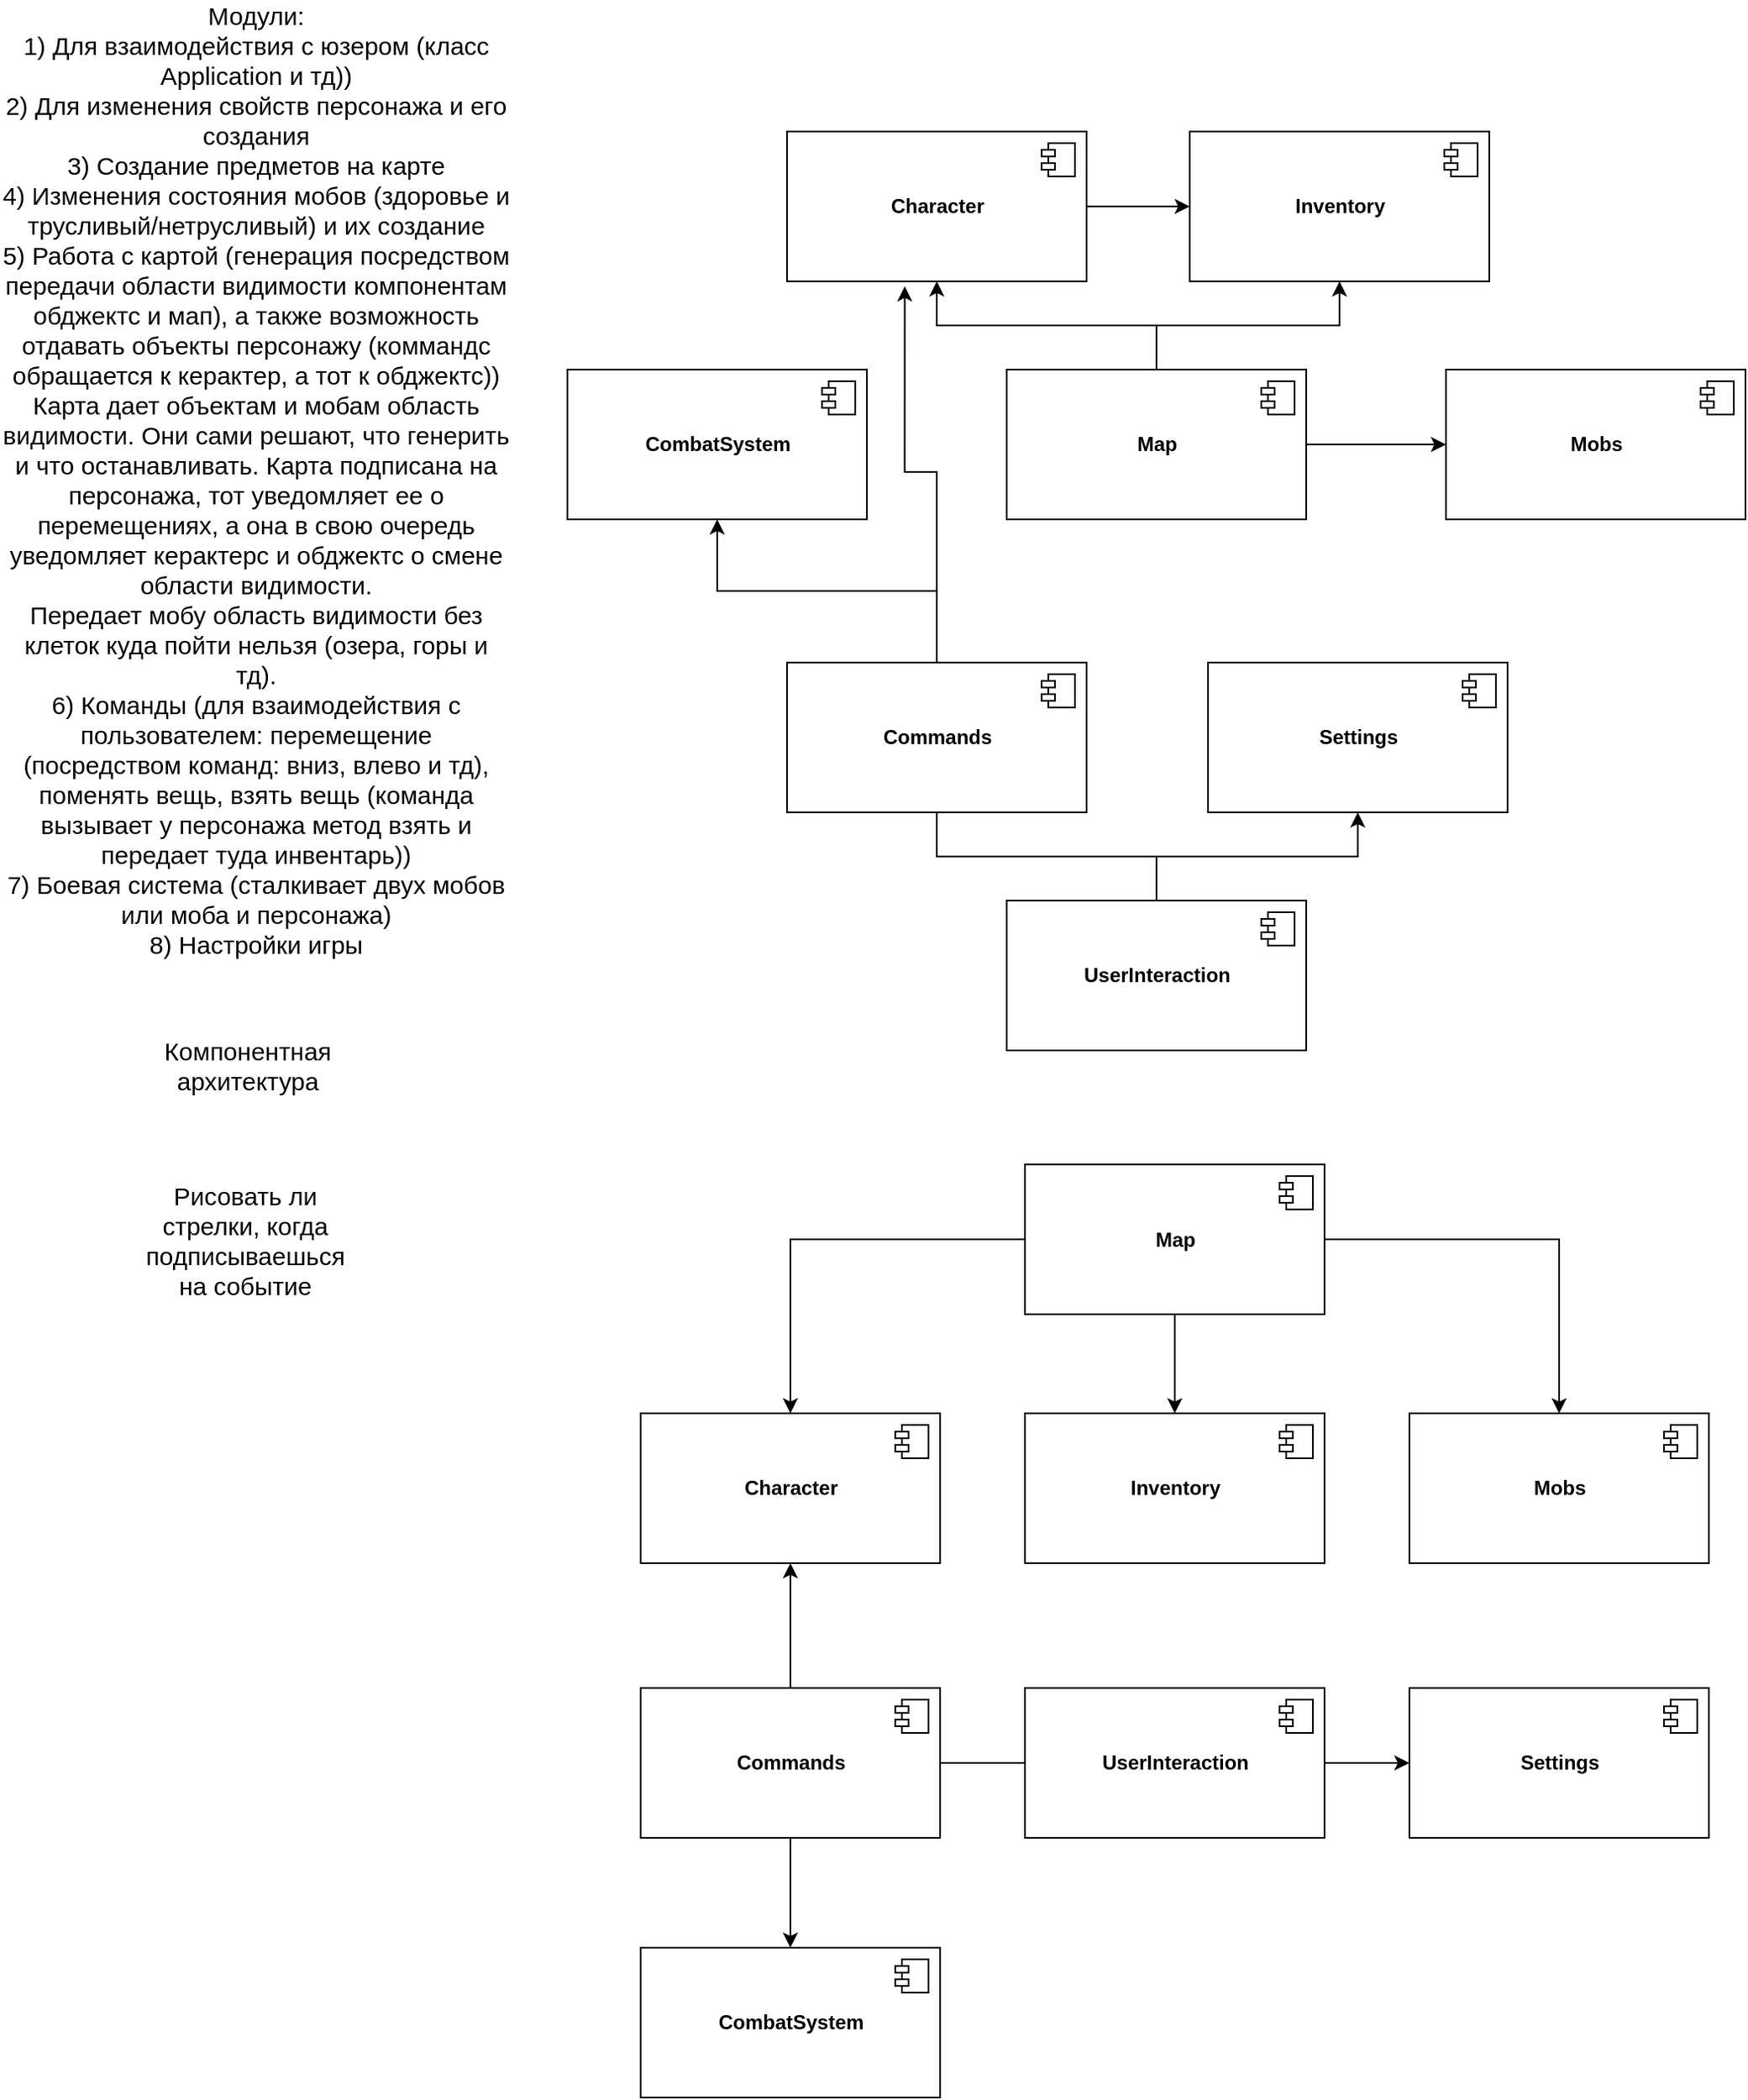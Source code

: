<mxfile version="15.9.4" type="device" pages="7"><diagram id="aKtgqpX0ND-_axSTpHsw" name="Components"><mxGraphModel dx="782" dy="2772" grid="1" gridSize="11" guides="1" tooltips="1" connect="1" arrows="1" fold="1" page="1" pageScale="1" pageWidth="1654" pageHeight="2336" math="0" shadow="0"><root><mxCell id="0"/><mxCell id="1" parent="0"/><mxCell id="RixVYnIyWZu2e4GR84EC-2" value="&lt;span style=&quot;font-size: 15px&quot;&gt;Модули:&lt;br&gt;1) Для взаимодействия с юзером (класс Application и тд))&lt;br&gt;2) Для изменения свойств персонажа и его создания&lt;br&gt;3) Создание предметов на карте&lt;br&gt;4) Изменения состояния мобов (здоровье и трусливый/нетрусливый) и их создание&lt;br&gt;5) Работа с картой (генерация посредством передачи области видимости компонентам обджектс и мап), а также возможность отдавать объекты персонажу (коммандс обращается к керактер, а тот к обджектс))&lt;br&gt;Карта дает объектам и мобам область видимости. Они сами решают, что генерить и что останавливать. Карта подписана на персонажа, тот уведомляет ее о перемещениях, а она в свою очередь уведомляет керактерс и обджектс о смене области видимости.&lt;br&gt;Передает мобу область видимости без клеток куда пойти нельзя (озера, горы и тд).&lt;br&gt;6) Команды (для взаимодействия с пользователем: перемещение (посредством команд: вниз, влево и тд), поменять вещь, взять вещь (команда вызывает у персонажа метод взять и передает туда инвентарь))&lt;br&gt;7) Боевая система (сталкивает двух мобов или моба и персонажа)&lt;br&gt;8) Настройки игры&lt;br&gt;&lt;/span&gt;" style="text;html=1;strokeColor=none;fillColor=none;align=center;verticalAlign=middle;whiteSpace=wrap;rounded=0;fontSize=14;" parent="1" vertex="1"><mxGeometry x="44" width="308" height="572" as="geometry"/></mxCell><mxCell id="RixVYnIyWZu2e4GR84EC-3" value="Компонентная архитектура" style="text;html=1;strokeColor=none;fillColor=none;align=center;verticalAlign=middle;whiteSpace=wrap;rounded=0;fontSize=15;" parent="1" vertex="1"><mxGeometry x="137.5" y="616" width="110" height="44" as="geometry"/></mxCell><mxCell id="3JExGTxV3Zbx2kG3B00j-15" style="edgeStyle=orthogonalEdgeStyle;rounded=0;orthogonalLoop=1;jettySize=auto;html=1;exitX=0.5;exitY=0;exitDx=0;exitDy=0;entryX=0.5;entryY=1;entryDx=0;entryDy=0;" parent="1" source="3JExGTxV3Zbx2kG3B00j-1" target="3JExGTxV3Zbx2kG3B00j-5" edge="1"><mxGeometry relative="1" as="geometry"/></mxCell><mxCell id="3JExGTxV3Zbx2kG3B00j-16" style="edgeStyle=orthogonalEdgeStyle;rounded=0;orthogonalLoop=1;jettySize=auto;html=1;" parent="1" source="3JExGTxV3Zbx2kG3B00j-1" target="3JExGTxV3Zbx2kG3B00j-13" edge="1"><mxGeometry relative="1" as="geometry"/></mxCell><mxCell id="3JExGTxV3Zbx2kG3B00j-26" style="edgeStyle=orthogonalEdgeStyle;rounded=0;orthogonalLoop=1;jettySize=auto;html=1;exitX=1;exitY=0.5;exitDx=0;exitDy=0;entryX=0;entryY=0.5;entryDx=0;entryDy=0;fontSize=15;startArrow=none;startFill=0;endArrow=classic;endFill=1;" parent="1" source="3JExGTxV3Zbx2kG3B00j-1" target="3JExGTxV3Zbx2kG3B00j-7" edge="1"><mxGeometry relative="1" as="geometry"/></mxCell><mxCell id="3JExGTxV3Zbx2kG3B00j-1" value="&lt;b&gt;Map&lt;/b&gt;" style="html=1;dropTarget=0;" parent="1" vertex="1"><mxGeometry x="649" y="220" width="180" height="90" as="geometry"/></mxCell><mxCell id="3JExGTxV3Zbx2kG3B00j-2" value="" style="shape=module;jettyWidth=8;jettyHeight=4;" parent="3JExGTxV3Zbx2kG3B00j-1" vertex="1"><mxGeometry x="1" width="20" height="20" relative="1" as="geometry"><mxPoint x="-27" y="7" as="offset"/></mxGeometry></mxCell><mxCell id="3JExGTxV3Zbx2kG3B00j-17" style="edgeStyle=orthogonalEdgeStyle;rounded=0;orthogonalLoop=1;jettySize=auto;html=1;exitX=0.5;exitY=0;exitDx=0;exitDy=0;entryX=0.5;entryY=1;entryDx=0;entryDy=0;endArrow=none;endFill=0;" parent="1" source="3JExGTxV3Zbx2kG3B00j-3" target="3JExGTxV3Zbx2kG3B00j-11" edge="1"><mxGeometry relative="1" as="geometry"/></mxCell><mxCell id="3JExGTxV3Zbx2kG3B00j-23" style="edgeStyle=orthogonalEdgeStyle;rounded=0;orthogonalLoop=1;jettySize=auto;html=1;exitX=0.5;exitY=0;exitDx=0;exitDy=0;entryX=0.5;entryY=1;entryDx=0;entryDy=0;startArrow=none;startFill=0;endArrow=classic;endFill=1;" parent="1" source="3JExGTxV3Zbx2kG3B00j-3" target="3JExGTxV3Zbx2kG3B00j-18" edge="1"><mxGeometry relative="1" as="geometry"/></mxCell><mxCell id="3JExGTxV3Zbx2kG3B00j-3" value="&lt;b&gt;UserInteraction&lt;/b&gt;" style="html=1;dropTarget=0;" parent="1" vertex="1"><mxGeometry x="649" y="539" width="180" height="90" as="geometry"/></mxCell><mxCell id="3JExGTxV3Zbx2kG3B00j-4" value="" style="shape=module;jettyWidth=8;jettyHeight=4;" parent="3JExGTxV3Zbx2kG3B00j-3" vertex="1"><mxGeometry x="1" width="20" height="20" relative="1" as="geometry"><mxPoint x="-27" y="7" as="offset"/></mxGeometry></mxCell><mxCell id="3JExGTxV3Zbx2kG3B00j-30" style="edgeStyle=orthogonalEdgeStyle;rounded=0;orthogonalLoop=1;jettySize=auto;html=1;exitX=1;exitY=0.5;exitDx=0;exitDy=0;entryX=0;entryY=0.5;entryDx=0;entryDy=0;fontSize=15;startArrow=none;startFill=0;endArrow=classic;endFill=1;" parent="1" source="3JExGTxV3Zbx2kG3B00j-5" target="3JExGTxV3Zbx2kG3B00j-13" edge="1"><mxGeometry relative="1" as="geometry"/></mxCell><mxCell id="3JExGTxV3Zbx2kG3B00j-5" value="&lt;b&gt;Character&lt;/b&gt;" style="html=1;dropTarget=0;" parent="1" vertex="1"><mxGeometry x="517" y="77" width="180" height="90" as="geometry"/></mxCell><mxCell id="3JExGTxV3Zbx2kG3B00j-6" value="" style="shape=module;jettyWidth=8;jettyHeight=4;" parent="3JExGTxV3Zbx2kG3B00j-5" vertex="1"><mxGeometry x="1" width="20" height="20" relative="1" as="geometry"><mxPoint x="-27" y="7" as="offset"/></mxGeometry></mxCell><mxCell id="3JExGTxV3Zbx2kG3B00j-7" value="&lt;b&gt;Mobs&lt;/b&gt;" style="html=1;dropTarget=0;" parent="1" vertex="1"><mxGeometry x="913" y="220" width="180" height="90" as="geometry"/></mxCell><mxCell id="3JExGTxV3Zbx2kG3B00j-8" value="" style="shape=module;jettyWidth=8;jettyHeight=4;" parent="3JExGTxV3Zbx2kG3B00j-7" vertex="1"><mxGeometry x="1" width="20" height="20" relative="1" as="geometry"><mxPoint x="-27" y="7" as="offset"/></mxGeometry></mxCell><mxCell id="3JExGTxV3Zbx2kG3B00j-9" value="&lt;b&gt;CombatSystem&lt;/b&gt;" style="html=1;dropTarget=0;" parent="1" vertex="1"><mxGeometry x="385" y="220" width="180" height="90" as="geometry"/></mxCell><mxCell id="3JExGTxV3Zbx2kG3B00j-10" value="" style="shape=module;jettyWidth=8;jettyHeight=4;" parent="3JExGTxV3Zbx2kG3B00j-9" vertex="1"><mxGeometry x="1" width="20" height="20" relative="1" as="geometry"><mxPoint x="-27" y="7" as="offset"/></mxGeometry></mxCell><mxCell id="3JExGTxV3Zbx2kG3B00j-24" style="edgeStyle=orthogonalEdgeStyle;rounded=0;orthogonalLoop=1;jettySize=auto;html=1;exitX=0.5;exitY=0;exitDx=0;exitDy=0;entryX=0.5;entryY=1;entryDx=0;entryDy=0;" parent="1" source="3JExGTxV3Zbx2kG3B00j-11" target="3JExGTxV3Zbx2kG3B00j-9" edge="1"><mxGeometry relative="1" as="geometry"/></mxCell><mxCell id="3JExGTxV3Zbx2kG3B00j-29" style="edgeStyle=orthogonalEdgeStyle;rounded=0;orthogonalLoop=1;jettySize=auto;html=1;exitX=0.5;exitY=0;exitDx=0;exitDy=0;entryX=0.393;entryY=1.033;entryDx=0;entryDy=0;entryPerimeter=0;fontSize=15;startArrow=none;startFill=0;endArrow=classic;endFill=1;" parent="1" source="3JExGTxV3Zbx2kG3B00j-11" target="3JExGTxV3Zbx2kG3B00j-5" edge="1"><mxGeometry relative="1" as="geometry"/></mxCell><mxCell id="3JExGTxV3Zbx2kG3B00j-11" value="&lt;b&gt;Commands&lt;/b&gt;" style="html=1;dropTarget=0;" parent="1" vertex="1"><mxGeometry x="517" y="396" width="180" height="90" as="geometry"/></mxCell><mxCell id="3JExGTxV3Zbx2kG3B00j-12" value="" style="shape=module;jettyWidth=8;jettyHeight=4;" parent="3JExGTxV3Zbx2kG3B00j-11" vertex="1"><mxGeometry x="1" width="20" height="20" relative="1" as="geometry"><mxPoint x="-27" y="7" as="offset"/></mxGeometry></mxCell><mxCell id="3JExGTxV3Zbx2kG3B00j-13" value="&lt;b&gt;Inventory&lt;/b&gt;" style="html=1;dropTarget=0;" parent="1" vertex="1"><mxGeometry x="759" y="77" width="180" height="90" as="geometry"/></mxCell><mxCell id="3JExGTxV3Zbx2kG3B00j-14" value="" style="shape=module;jettyWidth=8;jettyHeight=4;" parent="3JExGTxV3Zbx2kG3B00j-13" vertex="1"><mxGeometry x="1" width="20" height="20" relative="1" as="geometry"><mxPoint x="-27" y="7" as="offset"/></mxGeometry></mxCell><mxCell id="3JExGTxV3Zbx2kG3B00j-18" value="&lt;b&gt;Settings&lt;/b&gt;" style="html=1;dropTarget=0;" parent="1" vertex="1"><mxGeometry x="770" y="396" width="180" height="90" as="geometry"/></mxCell><mxCell id="3JExGTxV3Zbx2kG3B00j-19" value="" style="shape=module;jettyWidth=8;jettyHeight=4;" parent="3JExGTxV3Zbx2kG3B00j-18" vertex="1"><mxGeometry x="1" width="20" height="20" relative="1" as="geometry"><mxPoint x="-27" y="7" as="offset"/></mxGeometry></mxCell><mxCell id="3JExGTxV3Zbx2kG3B00j-25" value="&lt;font style=&quot;font-size: 15px&quot;&gt;Рисовать ли стрелки, когда подписываешься на событие&lt;/font&gt;" style="text;html=1;strokeColor=none;fillColor=none;align=center;verticalAlign=middle;whiteSpace=wrap;rounded=0;" parent="1" vertex="1"><mxGeometry x="134.5" y="715" width="113" height="55" as="geometry"/></mxCell><mxCell id="mjpwdotxvQLvU_G5-1ck-8" style="edgeStyle=orthogonalEdgeStyle;rounded=0;orthogonalLoop=1;jettySize=auto;html=1;exitX=0;exitY=0.5;exitDx=0;exitDy=0;entryX=0.5;entryY=0;entryDx=0;entryDy=0;" parent="1" source="mjpwdotxvQLvU_G5-1ck-1" target="mjpwdotxvQLvU_G5-1ck-3" edge="1"><mxGeometry relative="1" as="geometry"/></mxCell><mxCell id="mjpwdotxvQLvU_G5-1ck-10" style="edgeStyle=orthogonalEdgeStyle;rounded=0;orthogonalLoop=1;jettySize=auto;html=1;exitX=0.5;exitY=1;exitDx=0;exitDy=0;entryX=0.5;entryY=0;entryDx=0;entryDy=0;" parent="1" source="mjpwdotxvQLvU_G5-1ck-1" target="mjpwdotxvQLvU_G5-1ck-5" edge="1"><mxGeometry relative="1" as="geometry"/></mxCell><mxCell id="mjpwdotxvQLvU_G5-1ck-13" style="edgeStyle=orthogonalEdgeStyle;rounded=0;orthogonalLoop=1;jettySize=auto;html=1;exitX=1;exitY=0.5;exitDx=0;exitDy=0;entryX=0.5;entryY=0;entryDx=0;entryDy=0;" parent="1" source="mjpwdotxvQLvU_G5-1ck-1" target="mjpwdotxvQLvU_G5-1ck-11" edge="1"><mxGeometry relative="1" as="geometry"/></mxCell><mxCell id="mjpwdotxvQLvU_G5-1ck-1" value="&lt;b&gt;Map&lt;/b&gt;" style="html=1;dropTarget=0;" parent="1" vertex="1"><mxGeometry x="660" y="697.5" width="180" height="90" as="geometry"/></mxCell><mxCell id="mjpwdotxvQLvU_G5-1ck-2" value="" style="shape=module;jettyWidth=8;jettyHeight=4;" parent="mjpwdotxvQLvU_G5-1ck-1" vertex="1"><mxGeometry x="1" width="20" height="20" relative="1" as="geometry"><mxPoint x="-27" y="7" as="offset"/></mxGeometry></mxCell><mxCell id="mjpwdotxvQLvU_G5-1ck-3" value="&lt;b&gt;Character&lt;/b&gt;" style="html=1;dropTarget=0;" parent="1" vertex="1"><mxGeometry x="429" y="847" width="180" height="90" as="geometry"/></mxCell><mxCell id="mjpwdotxvQLvU_G5-1ck-4" value="" style="shape=module;jettyWidth=8;jettyHeight=4;" parent="mjpwdotxvQLvU_G5-1ck-3" vertex="1"><mxGeometry x="1" width="20" height="20" relative="1" as="geometry"><mxPoint x="-27" y="7" as="offset"/></mxGeometry></mxCell><mxCell id="mjpwdotxvQLvU_G5-1ck-5" value="&lt;b&gt;Inventory&lt;/b&gt;" style="html=1;dropTarget=0;" parent="1" vertex="1"><mxGeometry x="660" y="847" width="180" height="90" as="geometry"/></mxCell><mxCell id="mjpwdotxvQLvU_G5-1ck-6" value="" style="shape=module;jettyWidth=8;jettyHeight=4;" parent="mjpwdotxvQLvU_G5-1ck-5" vertex="1"><mxGeometry x="1" width="20" height="20" relative="1" as="geometry"><mxPoint x="-27" y="7" as="offset"/></mxGeometry></mxCell><mxCell id="mjpwdotxvQLvU_G5-1ck-11" value="&lt;b&gt;Mobs&lt;/b&gt;" style="html=1;dropTarget=0;" parent="1" vertex="1"><mxGeometry x="891" y="847" width="180" height="90" as="geometry"/></mxCell><mxCell id="mjpwdotxvQLvU_G5-1ck-12" value="" style="shape=module;jettyWidth=8;jettyHeight=4;" parent="mjpwdotxvQLvU_G5-1ck-11" vertex="1"><mxGeometry x="1" width="20" height="20" relative="1" as="geometry"><mxPoint x="-27" y="7" as="offset"/></mxGeometry></mxCell><mxCell id="mjpwdotxvQLvU_G5-1ck-18" style="edgeStyle=orthogonalEdgeStyle;rounded=0;orthogonalLoop=1;jettySize=auto;html=1;exitX=0.5;exitY=0;exitDx=0;exitDy=0;entryX=0.5;entryY=1;entryDx=0;entryDy=0;" parent="1" source="mjpwdotxvQLvU_G5-1ck-14" target="mjpwdotxvQLvU_G5-1ck-3" edge="1"><mxGeometry relative="1" as="geometry"/></mxCell><mxCell id="mjpwdotxvQLvU_G5-1ck-20" style="edgeStyle=orthogonalEdgeStyle;rounded=0;orthogonalLoop=1;jettySize=auto;html=1;exitX=0.5;exitY=1;exitDx=0;exitDy=0;entryX=0.5;entryY=0;entryDx=0;entryDy=0;" parent="1" source="mjpwdotxvQLvU_G5-1ck-14" target="mjpwdotxvQLvU_G5-1ck-16" edge="1"><mxGeometry relative="1" as="geometry"/></mxCell><mxCell id="mjpwdotxvQLvU_G5-1ck-14" value="&lt;b&gt;Commands&lt;/b&gt;" style="html=1;dropTarget=0;" parent="1" vertex="1"><mxGeometry x="429" y="1012" width="180" height="90" as="geometry"/></mxCell><mxCell id="mjpwdotxvQLvU_G5-1ck-15" value="" style="shape=module;jettyWidth=8;jettyHeight=4;" parent="mjpwdotxvQLvU_G5-1ck-14" vertex="1"><mxGeometry x="1" width="20" height="20" relative="1" as="geometry"><mxPoint x="-27" y="7" as="offset"/></mxGeometry></mxCell><mxCell id="mjpwdotxvQLvU_G5-1ck-16" value="&lt;b&gt;CombatSystem&lt;/b&gt;" style="html=1;dropTarget=0;" parent="1" vertex="1"><mxGeometry x="429" y="1168" width="180" height="90" as="geometry"/></mxCell><mxCell id="mjpwdotxvQLvU_G5-1ck-17" value="" style="shape=module;jettyWidth=8;jettyHeight=4;" parent="mjpwdotxvQLvU_G5-1ck-16" vertex="1"><mxGeometry x="1" width="20" height="20" relative="1" as="geometry"><mxPoint x="-27" y="7" as="offset"/></mxGeometry></mxCell><mxCell id="mjpwdotxvQLvU_G5-1ck-25" style="edgeStyle=orthogonalEdgeStyle;rounded=0;orthogonalLoop=1;jettySize=auto;html=1;exitX=1;exitY=0.5;exitDx=0;exitDy=0;entryX=0;entryY=0.5;entryDx=0;entryDy=0;" parent="1" source="mjpwdotxvQLvU_G5-1ck-21" target="mjpwdotxvQLvU_G5-1ck-23" edge="1"><mxGeometry relative="1" as="geometry"/></mxCell><mxCell id="mjpwdotxvQLvU_G5-1ck-26" style="edgeStyle=orthogonalEdgeStyle;rounded=0;orthogonalLoop=1;jettySize=auto;html=1;exitX=0;exitY=0.5;exitDx=0;exitDy=0;endArrow=none;endFill=0;" parent="1" source="mjpwdotxvQLvU_G5-1ck-21" target="mjpwdotxvQLvU_G5-1ck-14" edge="1"><mxGeometry relative="1" as="geometry"/></mxCell><mxCell id="mjpwdotxvQLvU_G5-1ck-21" value="&lt;b&gt;UserInteraction&lt;/b&gt;" style="html=1;dropTarget=0;" parent="1" vertex="1"><mxGeometry x="660" y="1012" width="180" height="90" as="geometry"/></mxCell><mxCell id="mjpwdotxvQLvU_G5-1ck-22" value="" style="shape=module;jettyWidth=8;jettyHeight=4;" parent="mjpwdotxvQLvU_G5-1ck-21" vertex="1"><mxGeometry x="1" width="20" height="20" relative="1" as="geometry"><mxPoint x="-27" y="7" as="offset"/></mxGeometry></mxCell><mxCell id="mjpwdotxvQLvU_G5-1ck-23" value="&lt;b&gt;Settings&lt;/b&gt;" style="html=1;dropTarget=0;" parent="1" vertex="1"><mxGeometry x="891" y="1012" width="180" height="90" as="geometry"/></mxCell><mxCell id="mjpwdotxvQLvU_G5-1ck-24" value="" style="shape=module;jettyWidth=8;jettyHeight=4;" parent="mjpwdotxvQLvU_G5-1ck-23" vertex="1"><mxGeometry x="1" width="20" height="20" relative="1" as="geometry"><mxPoint x="-27" y="7" as="offset"/></mxGeometry></mxCell></root></mxGraphModel></diagram><diagram id="mLB2XkQ7OynHEw-RRLtw" name="Character"><mxGraphModel dx="782" dy="436" grid="1" gridSize="10" guides="1" tooltips="1" connect="1" arrows="1" fold="1" page="1" pageScale="1" pageWidth="1654" pageHeight="2336" math="0" shadow="0"><root><mxCell id="7AHQ7G1HwIDhBrKgckx5-0"/><mxCell id="7AHQ7G1HwIDhBrKgckx5-1" parent="7AHQ7G1HwIDhBrKgckx5-0"/><mxCell id="LhG7_TEyk2Kz7bWeUDVw-0" value="" style="shape=folder;fontStyle=1;spacingTop=10;tabWidth=120;tabHeight=20;tabPosition=left;html=1;fontSize=15;" parent="7AHQ7G1HwIDhBrKgckx5-1" vertex="1"><mxGeometry x="310" y="80" width="240" height="260" as="geometry"/></mxCell><mxCell id="0RUvhDdYUiqAVZ4TGUCd-0" value="&lt;b&gt;&lt;font style=&quot;font-size: 15px&quot;&gt;Character&lt;/font&gt;&lt;/b&gt;" style="text;html=1;strokeColor=none;fillColor=none;align=center;verticalAlign=middle;whiteSpace=wrap;rounded=0;" parent="7AHQ7G1HwIDhBrKgckx5-1" vertex="1"><mxGeometry x="340" y="80" width="60" height="20" as="geometry"/></mxCell><mxCell id="hfmyyr59v0vlpQ9l8lCx-0" value="&lt;p style=&quot;margin: 0px ; margin-top: 4px ; text-align: center&quot;&gt;&lt;b&gt;Character&lt;/b&gt;&lt;/p&gt;&lt;hr size=&quot;1&quot;&gt;&lt;p style=&quot;margin: 0px ; margin-left: 4px&quot;&gt;+ artifacts: Artifact [*]&lt;br&gt;+ health: int&lt;br&gt;+ strength: int&lt;br&gt;+ speed: int&lt;/p&gt;&lt;p style=&quot;margin: 0px ; margin-left: 4px&quot;&gt;+ dexterity: int&lt;br&gt;+ experience: int&lt;/p&gt;&lt;p style=&quot;margin: 0px ; margin-left: 4px&quot;&gt;+ level: int&lt;/p&gt;&lt;hr size=&quot;1&quot;&gt;&lt;p style=&quot;margin: 0px ; margin-left: 4px&quot;&gt;+ LevelUp(): void&lt;br&gt;+ PutOnArtifact(artifact: Artifact)&lt;br&gt;+ PutOffArtifact(artifact: Artifact)&lt;/p&gt;" style="verticalAlign=top;align=left;overflow=fill;fontSize=12;fontFamily=Helvetica;html=1;" parent="7AHQ7G1HwIDhBrKgckx5-1" vertex="1"><mxGeometry x="337.5" y="120" width="185" height="200" as="geometry"/></mxCell><mxCell id="EDX0BgQujPboWrJiOfZ6-0" value="levelUp() повышает уровень и характеристики;&lt;br&gt;putOnInventory повышает характеристики" style="text;html=1;strokeColor=none;fillColor=none;align=center;verticalAlign=middle;whiteSpace=wrap;rounded=0;dashed=1;fontSize=15;" parent="7AHQ7G1HwIDhBrKgckx5-1" vertex="1"><mxGeometry x="10" y="120" width="290" height="160" as="geometry"/></mxCell><mxCell id="ouxgdleJ-5PtyLHeCs12-0" value="Подписан на событие карты о завершении уровня" style="text;html=1;strokeColor=none;fillColor=none;align=center;verticalAlign=middle;whiteSpace=wrap;rounded=0;fontSize=12;" vertex="1" parent="7AHQ7G1HwIDhBrKgckx5-1"><mxGeometry x="100" y="30" width="60" height="30" as="geometry"/></mxCell></root></mxGraphModel></diagram><diagram id="8dOCWx6BERGxhMEHN0GH" name="Artifact"><mxGraphModel dx="782" dy="836" grid="1" gridSize="10" guides="1" tooltips="1" connect="1" arrows="1" fold="1" page="0" pageScale="1" pageWidth="1654" pageHeight="2336" math="0" shadow="0"><root><mxCell id="tSjoMmi9zTRxgSLVl8xW-0"/><mxCell id="tSjoMmi9zTRxgSLVl8xW-1" parent="tSjoMmi9zTRxgSLVl8xW-0"/><mxCell id="s9IyBKACtWMX8VEBPun4-0" value="" style="shape=folder;fontStyle=1;spacingTop=10;tabWidth=120;tabHeight=20;tabPosition=left;html=1;fontSize=15;" parent="tSjoMmi9zTRxgSLVl8xW-1" vertex="1"><mxGeometry x="50" y="80" width="620" height="640" as="geometry"/></mxCell><mxCell id="s9IyBKACtWMX8VEBPun4-1" value="&lt;span style=&quot;font-size: 14px&quot;&gt;&lt;b&gt;Artifact&lt;/b&gt;&lt;/span&gt;" style="text;html=1;strokeColor=none;fillColor=none;align=center;verticalAlign=middle;whiteSpace=wrap;rounded=0;fontSize=15;" parent="tSjoMmi9zTRxgSLVl8xW-1" vertex="1"><mxGeometry x="90" y="80" width="60" height="20" as="geometry"/></mxCell><mxCell id="SOuSjYeUyIv2tJWh3dfK-5" style="edgeStyle=orthogonalEdgeStyle;rounded=0;orthogonalLoop=1;jettySize=auto;html=1;fontSize=14;startArrow=none;startFill=0;endArrow=block;endFill=0;entryX=0.5;entryY=1;entryDx=0;entryDy=0;exitX=0.5;exitY=0;exitDx=0;exitDy=0;dashed=1;" parent="tSjoMmi9zTRxgSLVl8xW-1" source="l4PnBNe9fxqbU4RqYJFg-0" edge="1"><mxGeometry relative="1" as="geometry"><mxPoint x="280" y="255" as="sourcePoint"/><mxPoint x="360" y="190" as="targetPoint"/><Array as="points"><mxPoint x="235" y="235"/><mxPoint x="360" y="235"/></Array></mxGeometry></mxCell><mxCell id="SOuSjYeUyIv2tJWh3dfK-11" style="edgeStyle=orthogonalEdgeStyle;rounded=0;orthogonalLoop=1;jettySize=auto;html=1;exitX=0.5;exitY=1;exitDx=0;exitDy=0;exitPerimeter=0;dashed=1;fontSize=14;startArrow=none;startFill=0;endArrow=open;endFill=0;" parent="tSjoMmi9zTRxgSLVl8xW-1" source="s9IyBKACtWMX8VEBPun4-0" target="s9IyBKACtWMX8VEBPun4-0" edge="1"><mxGeometry relative="1" as="geometry"/></mxCell><mxCell id="SOuSjYeUyIv2tJWh3dfK-16" value="Properties" style="swimlane;fontStyle=1;align=center;verticalAlign=top;childLayout=stackLayout;horizontal=1;startSize=26;horizontalStack=0;resizeParent=1;resizeParentMax=0;resizeLast=0;collapsible=1;marginBottom=0;fontSize=12;" parent="tSjoMmi9zTRxgSLVl8xW-1" vertex="1" collapsed="1"><mxGeometry x="490" y="137" width="110" height="26" as="geometry"><mxRectangle x="500" y="170" width="160" height="86" as="alternateBounds"/></mxGeometry></mxCell><mxCell id="SOuSjYeUyIv2tJWh3dfK-17" value="+ field: type" style="text;strokeColor=none;fillColor=none;align=left;verticalAlign=top;spacingLeft=4;spacingRight=4;overflow=hidden;rotatable=0;points=[[0,0.5],[1,0.5]];portConstraint=eastwest;fontSize=14;" parent="SOuSjYeUyIv2tJWh3dfK-16" vertex="1"><mxGeometry y="26" width="110" height="26" as="geometry"/></mxCell><mxCell id="SOuSjYeUyIv2tJWh3dfK-18" value="" style="line;strokeWidth=1;fillColor=none;align=left;verticalAlign=middle;spacingTop=-1;spacingLeft=3;spacingRight=3;rotatable=0;labelPosition=right;points=[];portConstraint=eastwest;fontSize=14;" parent="SOuSjYeUyIv2tJWh3dfK-16" vertex="1"><mxGeometry y="52" width="110" height="8" as="geometry"/></mxCell><mxCell id="SOuSjYeUyIv2tJWh3dfK-19" value="+ method(type): type" style="text;strokeColor=none;fillColor=none;align=left;verticalAlign=top;spacingLeft=4;spacingRight=4;overflow=hidden;rotatable=0;points=[[0,0.5],[1,0.5]];portConstraint=eastwest;fontSize=14;" parent="SOuSjYeUyIv2tJWh3dfK-16" vertex="1"><mxGeometry y="60" width="110" height="26" as="geometry"/></mxCell><mxCell id="SOuSjYeUyIv2tJWh3dfK-20" value="Propetties как-то должны по-умному генерироваться, ограниченное число вариантов.&lt;br&gt;Properties хранит информацию о том как и на какие свойства персонажа влияет объект&lt;br&gt;Тут создается инвентарь, а карта сама создаст над ним обертку, чтобы добавить понимание о том взят ли объект и где находится." style="text;html=1;strokeColor=none;fillColor=none;align=center;verticalAlign=middle;whiteSpace=wrap;rounded=0;fontSize=14;" parent="tSjoMmi9zTRxgSLVl8xW-1" vertex="1"><mxGeometry x="46" y="-210" width="199" height="220" as="geometry"/></mxCell><mxCell id="rOZ37Razx_8beRMi3agC-8" style="edgeStyle=orthogonalEdgeStyle;rounded=0;orthogonalLoop=1;jettySize=auto;html=1;exitX=0.5;exitY=0;exitDx=0;exitDy=0;endArrow=open;endFill=0;dashed=1;entryX=0.5;entryY=1;entryDx=0;entryDy=0;" parent="tSjoMmi9zTRxgSLVl8xW-1" source="H3o-gohEXqApVhZk9477-0" target="l4PnBNe9fxqbU4RqYJFg-0" edge="1"><mxGeometry relative="1" as="geometry"><mxPoint x="275" y="360" as="targetPoint"/><Array as="points"><mxPoint x="360" y="380"/><mxPoint x="235" y="380"/></Array></mxGeometry></mxCell><mxCell id="l4PnBNe9fxqbU4RqYJFg-2" style="edgeStyle=orthogonalEdgeStyle;rounded=0;orthogonalLoop=1;jettySize=auto;html=1;exitX=0.5;exitY=0;exitDx=0;exitDy=0;endArrow=open;endFill=0;dashed=1;" parent="tSjoMmi9zTRxgSLVl8xW-1" source="H3o-gohEXqApVhZk9477-0" target="l4PnBNe9fxqbU4RqYJFg-1" edge="1"><mxGeometry relative="1" as="geometry"><Array as="points"><mxPoint x="360" y="380"/><mxPoint x="485" y="380"/></Array></mxGeometry></mxCell><mxCell id="fHQj3t5-EpnP9cKIxtTw-4" style="edgeStyle=orthogonalEdgeStyle;rounded=0;orthogonalLoop=1;jettySize=auto;html=1;exitX=1;exitY=0.5;exitDx=0;exitDy=0;entryX=1;entryY=0.5;entryDx=0;entryDy=0;dashed=1;fontSize=15;endArrow=open;endFill=0;" edge="1" parent="tSjoMmi9zTRxgSLVl8xW-1" source="H3o-gohEXqApVhZk9477-0" target="SOuSjYeUyIv2tJWh3dfK-16"><mxGeometry relative="1" as="geometry"/></mxCell><mxCell id="H3o-gohEXqApVhZk9477-0" value="&lt;div style=&quot;text-align: center&quot;&gt;&lt;span&gt;&lt;b&gt;Artifact&lt;/b&gt;&lt;/span&gt;&lt;b&gt;TypeFactory&lt;/b&gt;&lt;/div&gt;&lt;hr size=&quot;1&quot;&gt;&lt;p style=&quot;margin: 0px ; margin-left: 4px&quot;&gt;+ types: IArtifactType [*]&lt;/p&gt;&lt;hr size=&quot;1&quot;&gt;&lt;p style=&quot;margin: 0px ; margin-left: 4px&quot;&gt;&lt;span&gt;+ CreateType1(properties: Properties): ArtifactType1&lt;/span&gt;&lt;br&gt;&lt;/p&gt;&lt;p style=&quot;margin: 0px ; margin-left: 4px&quot;&gt;+ CreateType2(properties: Properties): ArtifactType2&lt;br&gt;&lt;/p&gt;" style="verticalAlign=top;align=left;overflow=fill;fontSize=12;fontFamily=Helvetica;html=1;" parent="tSjoMmi9zTRxgSLVl8xW-1" vertex="1"><mxGeometry x="210" y="410" width="300" height="100" as="geometry"/></mxCell><mxCell id="q41CEBXw46tVBD2oKNbK-2" value="Используется паттерн Легковес. Так что фабрика возвращает ссылку на объект, если  он уже создан." style="text;align=center;fontStyle=0;verticalAlign=middle;spacingLeft=3;spacingRight=3;strokeColor=none;rotatable=0;points=[[0,0.5],[1,0.5]];portConstraint=eastwest;fontSize=12;" parent="tSjoMmi9zTRxgSLVl8xW-1" vertex="1"><mxGeometry x="46" y="10" width="510" height="70" as="geometry"/></mxCell><mxCell id="ieLdAX1710SS3w7xR8GN-0" value="Тип инвенторя определяется характеристиками" style="text;html=1;strokeColor=none;fillColor=none;align=center;verticalAlign=middle;whiteSpace=wrap;rounded=0;" parent="tSjoMmi9zTRxgSLVl8xW-1" vertex="1"><mxGeometry x="350" y="-110" width="150" height="50" as="geometry"/></mxCell><mxCell id="l4PnBNe9fxqbU4RqYJFg-0" value="&lt;div style=&quot;text-align: center&quot;&gt;&lt;span&gt;&lt;b&gt;Artifact&lt;/b&gt;&lt;/span&gt;&lt;span style=&quot;font-weight: 700&quot;&gt;Type1&lt;/span&gt;&lt;/div&gt;&lt;hr size=&quot;1&quot;&gt;&lt;p style=&quot;margin: 0px ; margin-left: 4px&quot;&gt;+ ArtifactType1(properties: Properties)&lt;br&gt;+ Draw(): string&lt;/p&gt;" style="verticalAlign=top;align=left;overflow=fill;fontSize=12;fontFamily=Helvetica;html=1;" parent="tSjoMmi9zTRxgSLVl8xW-1" vertex="1"><mxGeometry x="120" y="260" width="230" height="80" as="geometry"/></mxCell><mxCell id="GLhcVBSoN5mMKuP8Jn-0-0" style="edgeStyle=orthogonalEdgeStyle;rounded=0;orthogonalLoop=1;jettySize=auto;html=1;exitX=0.5;exitY=0;exitDx=0;exitDy=0;endArrow=none;endFill=0;dashed=1;" parent="tSjoMmi9zTRxgSLVl8xW-1" source="l4PnBNe9fxqbU4RqYJFg-1" edge="1"><mxGeometry relative="1" as="geometry"><mxPoint x="360" y="210" as="targetPoint"/></mxGeometry></mxCell><mxCell id="l4PnBNe9fxqbU4RqYJFg-1" value="&lt;div style=&quot;text-align: center&quot;&gt;&lt;span&gt;&lt;b&gt;Artifact&lt;/b&gt;&lt;/span&gt;&lt;span style=&quot;font-weight: 700&quot;&gt;Type2&lt;/span&gt;&lt;/div&gt;&lt;hr size=&quot;1&quot;&gt;&lt;p style=&quot;margin: 0px ; margin-left: 4px&quot;&gt;+ ArtifactType2(properties: Properties)&lt;br&gt;+ Draw(): string&lt;/p&gt;" style="verticalAlign=top;align=left;overflow=fill;fontSize=12;fontFamily=Helvetica;html=1;" parent="tSjoMmi9zTRxgSLVl8xW-1" vertex="1"><mxGeometry x="370" y="260" width="230" height="80" as="geometry"/></mxCell><mxCell id="fHQj3t5-EpnP9cKIxtTw-5" style="edgeStyle=orthogonalEdgeStyle;rounded=0;orthogonalLoop=1;jettySize=auto;html=1;exitX=1;exitY=0.5;exitDx=0;exitDy=0;entryX=0;entryY=0.5;entryDx=0;entryDy=0;fontSize=15;endArrow=none;endFill=0;startArrow=diamond;startFill=0;" edge="1" parent="tSjoMmi9zTRxgSLVl8xW-1" source="obtlKm4qxrLE73T24b1e-0" target="8v4MwXhtksQBnr0mWV_3-0"><mxGeometry relative="1" as="geometry"/></mxCell><mxCell id="fHQj3t5-EpnP9cKIxtTw-7" style="edgeStyle=orthogonalEdgeStyle;rounded=0;orthogonalLoop=1;jettySize=auto;html=1;exitX=0.5;exitY=1;exitDx=0;exitDy=0;entryX=0;entryY=0.5;entryDx=0;entryDy=0;fontSize=15;startArrow=none;startFill=0;endArrow=open;endFill=0;dashed=1;" edge="1" parent="tSjoMmi9zTRxgSLVl8xW-1" source="obtlKm4qxrLE73T24b1e-0" target="-qmFDOtKoL6-gU3WCZiX-0"><mxGeometry relative="1" as="geometry"/></mxCell><mxCell id="obtlKm4qxrLE73T24b1e-0" value="&lt;p style=&quot;margin: 0px ; margin-top: 4px ; text-align: center&quot;&gt;&lt;b&gt;Artifacts&lt;/b&gt;&lt;br&gt;&lt;/p&gt;&lt;hr size=&quot;1&quot;&gt;&lt;p style=&quot;margin: 0px ; margin-left: 4px&quot;&gt;+ artifacts: Artifact [*]&lt;br&gt;&lt;/p&gt;&lt;hr size=&quot;1&quot;&gt;&lt;p style=&quot;margin: 0px ; margin-left: 4px&quot;&gt;+ Get(visibilityArea: Coordinates [*]): Artifact [*]&lt;/p&gt;&lt;p style=&quot;margin: 0px ; margin-left: 4px&quot;&gt;+ Get(coord: Coordinate): Artifact&lt;/p&gt;&lt;p style=&quot;margin: 0px ; margin-left: 4px&quot;&gt;+ Create(properties: Properties, coord: Coordinates)&lt;/p&gt;" style="verticalAlign=top;align=left;overflow=fill;fontSize=12;fontFamily=Helvetica;html=1;" parent="tSjoMmi9zTRxgSLVl8xW-1" vertex="1"><mxGeometry x="70" y="546" width="380" height="104" as="geometry"/></mxCell><mxCell id="-qmFDOtKoL6-gU3WCZiX-0" value="Coordinates" style="swimlane;fontStyle=1;align=center;verticalAlign=top;childLayout=stackLayout;horizontal=1;startSize=26;horizontalStack=0;resizeParent=1;resizeParentMax=0;resizeLast=0;collapsible=1;marginBottom=0;" parent="tSjoMmi9zTRxgSLVl8xW-1" vertex="1" collapsed="1"><mxGeometry x="430" y="680" width="100" height="26" as="geometry"><mxRectangle x="530" y="160" width="160" height="86" as="alternateBounds"/></mxGeometry></mxCell><mxCell id="-qmFDOtKoL6-gU3WCZiX-1" value="+ field: type" style="text;strokeColor=none;fillColor=none;align=left;verticalAlign=top;spacingLeft=4;spacingRight=4;overflow=hidden;rotatable=0;points=[[0,0.5],[1,0.5]];portConstraint=eastwest;" parent="-qmFDOtKoL6-gU3WCZiX-0" vertex="1"><mxGeometry y="26" width="100" height="26" as="geometry"/></mxCell><mxCell id="-qmFDOtKoL6-gU3WCZiX-2" value="" style="line;strokeWidth=1;fillColor=none;align=left;verticalAlign=middle;spacingTop=-1;spacingLeft=3;spacingRight=3;rotatable=0;labelPosition=right;points=[];portConstraint=eastwest;" parent="-qmFDOtKoL6-gU3WCZiX-0" vertex="1"><mxGeometry y="52" width="100" height="8" as="geometry"/></mxCell><mxCell id="-qmFDOtKoL6-gU3WCZiX-3" value="+ method(type): type" style="text;strokeColor=none;fillColor=none;align=left;verticalAlign=top;spacingLeft=4;spacingRight=4;overflow=hidden;rotatable=0;points=[[0,0.5],[1,0.5]];portConstraint=eastwest;" parent="-qmFDOtKoL6-gU3WCZiX-0" vertex="1"><mxGeometry y="60" width="100" height="26" as="geometry"/></mxCell><mxCell id="-qmFDOtKoL6-gU3WCZiX-4" value="Карта говорит: персонаж переместился, есть ли там какой-то артефакт в области видимости. Если да, то верните на него ссылку. Е" style="text;html=1;strokeColor=none;fillColor=none;align=center;verticalAlign=middle;whiteSpace=wrap;rounded=0;" parent="tSjoMmi9zTRxgSLVl8xW-1" vertex="1"><mxGeometry x="30" y="-370" width="290" height="80" as="geometry"/></mxCell><mxCell id="ki8S0jS9ryteX7uLhaje-0" value="Инвентои факторе, получает область видимости и возвращает список объектов на ней (при необходимости, она сама это решает), она создает новые объекты, свойства и координаты генерируются" style="text;html=1;strokeColor=none;fillColor=none;align=center;verticalAlign=middle;whiteSpace=wrap;rounded=0;" parent="tSjoMmi9zTRxgSLVl8xW-1" vertex="1"><mxGeometry x="10" y="750" width="380" height="60" as="geometry"/></mxCell><mxCell id="fHQj3t5-EpnP9cKIxtTw-6" style="edgeStyle=orthogonalEdgeStyle;rounded=0;orthogonalLoop=1;jettySize=auto;html=1;exitX=0.5;exitY=1;exitDx=0;exitDy=0;entryX=1;entryY=0.5;entryDx=0;entryDy=0;fontSize=15;startArrow=none;startFill=0;endArrow=open;endFill=0;" edge="1" parent="tSjoMmi9zTRxgSLVl8xW-1" source="8v4MwXhtksQBnr0mWV_3-0" target="-qmFDOtKoL6-gU3WCZiX-0"><mxGeometry relative="1" as="geometry"/></mxCell><mxCell id="8v4MwXhtksQBnr0mWV_3-0" value="&lt;p style=&quot;margin: 0px ; margin-top: 4px ; text-align: center&quot;&gt;&lt;b&gt;Artifact&lt;/b&gt;&lt;br&gt;&lt;/p&gt;&lt;hr size=&quot;1&quot;&gt;&lt;p style=&quot;margin: 0px 0px 0px 4px&quot;&gt;+ type: ArtifactType&lt;br&gt;+ coord: Coordinates&lt;br&gt;+ isTaken: boolean&lt;br&gt;&lt;/p&gt;" style="verticalAlign=top;align=left;overflow=fill;fontSize=12;fontFamily=Helvetica;html=1;" parent="tSjoMmi9zTRxgSLVl8xW-1" vertex="1"><mxGeometry x="490" y="556" width="160" height="84" as="geometry"/></mxCell><mxCell id="GLhcVBSoN5mMKuP8Jn-0-2" style="edgeStyle=orthogonalEdgeStyle;rounded=0;orthogonalLoop=1;jettySize=auto;html=1;exitX=1;exitY=0.5;exitDx=0;exitDy=0;entryX=0;entryY=0.5;entryDx=0;entryDy=0;endArrow=open;endFill=0;" parent="tSjoMmi9zTRxgSLVl8xW-1" source="8v4MwXhtksQBnr0mWV_3-1" target="SOuSjYeUyIv2tJWh3dfK-16" edge="1"><mxGeometry relative="1" as="geometry"/></mxCell><mxCell id="8v4MwXhtksQBnr0mWV_3-1" value="&lt;p style=&quot;margin: 0px ; margin-top: 4px ; text-align: center&quot;&gt;&lt;i&gt;&lt;b&gt;IArtifactType&lt;/b&gt;&lt;/i&gt;&lt;br&gt;&lt;/p&gt;&lt;hr size=&quot;1&quot;&gt;&lt;p style=&quot;margin: 0px ; margin-left: 4px&quot;&gt;+ properties: Properties&lt;/p&gt;&lt;hr size=&quot;1&quot;&gt;&lt;p style=&quot;margin: 0px ; margin-left: 4px&quot;&gt;+ Draw(): string&lt;/p&gt;" style="verticalAlign=top;align=left;overflow=fill;fontSize=12;fontFamily=Helvetica;html=1;" parent="tSjoMmi9zTRxgSLVl8xW-1" vertex="1"><mxGeometry x="285" y="110" width="150" height="80" as="geometry"/></mxCell><mxCell id="GLhcVBSoN5mMKuP8Jn-0-1" style="edgeStyle=orthogonalEdgeStyle;rounded=0;orthogonalLoop=1;jettySize=auto;html=1;exitX=0.5;exitY=1;exitDx=0;exitDy=0;endArrow=none;endFill=0;" parent="tSjoMmi9zTRxgSLVl8xW-1" source="SOuSjYeUyIv2tJWh3dfK-16" target="SOuSjYeUyIv2tJWh3dfK-16" edge="1"><mxGeometry relative="1" as="geometry"/></mxCell></root></mxGraphModel></diagram><diagram id="I886TdXJ_c_sTcyVef6-" name="Mobs"><mxGraphModel dx="2574" dy="513" grid="1" gridSize="10" guides="1" tooltips="1" connect="1" arrows="1" fold="1" page="1" pageScale="1" pageWidth="1654" pageHeight="2336" math="0" shadow="0"><root><mxCell id="Gl511zG_1ZJKahhJB7n2-0"/><mxCell id="Gl511zG_1ZJKahhJB7n2-1" parent="Gl511zG_1ZJKahhJB7n2-0"/><mxCell id="qt7HVuOYS6KHjUBMeVSL-0" value="" style="shape=folder;fontStyle=1;spacingTop=10;tabWidth=120;tabHeight=20;tabPosition=left;html=1;fontSize=15;" parent="Gl511zG_1ZJKahhJB7n2-1" vertex="1"><mxGeometry x="-80" y="160" width="850" height="600" as="geometry"/></mxCell><mxCell id="qt7HVuOYS6KHjUBMeVSL-1" value="&lt;b&gt;&lt;font style=&quot;font-size: 15px&quot;&gt;Mobs&lt;/font&gt;&lt;/b&gt;" style="text;html=1;strokeColor=none;fillColor=none;align=center;verticalAlign=middle;whiteSpace=wrap;rounded=0;fontSize=12;" parent="Gl511zG_1ZJKahhJB7n2-1" vertex="1"><mxGeometry x="-50" y="160" width="60" height="20" as="geometry"/></mxCell><mxCell id="AmiJI511QD-8Bs_2PCVt-0" value="Легковес + абстрактная фабрика для создания,&lt;br&gt;стратегия и состояние" style="text;html=1;strokeColor=none;fillColor=none;align=center;verticalAlign=middle;whiteSpace=wrap;rounded=0;fontSize=12;" parent="Gl511zG_1ZJKahhJB7n2-1" vertex="1"><mxGeometry x="10" y="10" width="160" height="60" as="geometry"/></mxCell><mxCell id="ZV5XxTvcOMSpeYVddiYw-4" value="То какой урон наносит моб при драке, его скорость (не меняется в зависимости от поведения) - свойства" style="text;html=1;strokeColor=none;fillColor=none;align=center;verticalAlign=middle;whiteSpace=wrap;rounded=0;" parent="Gl511zG_1ZJKahhJB7n2-1" vertex="1"><mxGeometry x="250" y="10" width="180" height="60" as="geometry"/></mxCell><mxCell id="GV2NTFBQ_FaCQD4Xd2El-0" value="&lt;p style=&quot;margin: 0px ; margin-top: 4px ; text-align: center&quot;&gt;&lt;i&gt;&lt;b&gt;IState&lt;/b&gt;&lt;/i&gt;&lt;/p&gt;&lt;hr size=&quot;1&quot;&gt;&lt;p style=&quot;margin: 0px ; margin-left: 4px&quot;&gt;+ health: int&lt;/p&gt;&lt;hr size=&quot;1&quot;&gt;&lt;p style=&quot;margin: 0px ; margin-left: 4px&quot;&gt;+ Move(visibilityArea: Coordinate [*]): Coordinate&lt;br&gt;+ Stop(): void&lt;/p&gt;" style="verticalAlign=top;align=left;overflow=fill;fontSize=12;fontFamily=Helvetica;html=1;" parent="Gl511zG_1ZJKahhJB7n2-1" vertex="1"><mxGeometry x="-45" y="420" width="270" height="90" as="geometry"/></mxCell><mxCell id="0naNjLDwGCj4cQ1K8MAc-2" value="Properties" style="swimlane;fontStyle=1;align=center;verticalAlign=top;childLayout=stackLayout;horizontal=1;startSize=26;horizontalStack=0;resizeParent=1;resizeParentMax=0;resizeLast=0;collapsible=1;marginBottom=0;" parent="Gl511zG_1ZJKahhJB7n2-1" vertex="1" collapsed="1"><mxGeometry x="190" y="342" width="100" height="26" as="geometry"><mxRectangle x="530" y="160" width="160" height="86" as="alternateBounds"/></mxGeometry></mxCell><mxCell id="0naNjLDwGCj4cQ1K8MAc-3" value="+ field: type" style="text;strokeColor=none;fillColor=none;align=left;verticalAlign=top;spacingLeft=4;spacingRight=4;overflow=hidden;rotatable=0;points=[[0,0.5],[1,0.5]];portConstraint=eastwest;" parent="0naNjLDwGCj4cQ1K8MAc-2" vertex="1"><mxGeometry y="26" width="100" height="26" as="geometry"/></mxCell><mxCell id="0naNjLDwGCj4cQ1K8MAc-4" value="" style="line;strokeWidth=1;fillColor=none;align=left;verticalAlign=middle;spacingTop=-1;spacingLeft=3;spacingRight=3;rotatable=0;labelPosition=right;points=[];portConstraint=eastwest;" parent="0naNjLDwGCj4cQ1K8MAc-2" vertex="1"><mxGeometry y="52" width="100" height="8" as="geometry"/></mxCell><mxCell id="0naNjLDwGCj4cQ1K8MAc-5" value="+ method(type): type" style="text;strokeColor=none;fillColor=none;align=left;verticalAlign=top;spacingLeft=4;spacingRight=4;overflow=hidden;rotatable=0;points=[[0,0.5],[1,0.5]];portConstraint=eastwest;" parent="0naNjLDwGCj4cQ1K8MAc-2" vertex="1"><mxGeometry y="60" width="100" height="26" as="geometry"/></mxCell><mxCell id="j7U-fxes6dUo808y7x6J-0" value="Coordinates" style="swimlane;fontStyle=1;align=center;verticalAlign=top;childLayout=stackLayout;horizontal=1;startSize=26;horizontalStack=0;resizeParent=1;resizeParentMax=0;resizeLast=0;collapsible=1;marginBottom=0;" parent="Gl511zG_1ZJKahhJB7n2-1" vertex="1" collapsed="1"><mxGeometry x="380" y="720" width="100" height="26" as="geometry"><mxRectangle x="530" y="160" width="160" height="86" as="alternateBounds"/></mxGeometry></mxCell><mxCell id="j7U-fxes6dUo808y7x6J-1" value="+ field: type" style="text;strokeColor=none;fillColor=none;align=left;verticalAlign=top;spacingLeft=4;spacingRight=4;overflow=hidden;rotatable=0;points=[[0,0.5],[1,0.5]];portConstraint=eastwest;" parent="j7U-fxes6dUo808y7x6J-0" vertex="1"><mxGeometry y="26" width="100" height="26" as="geometry"/></mxCell><mxCell id="j7U-fxes6dUo808y7x6J-2" value="" style="line;strokeWidth=1;fillColor=none;align=left;verticalAlign=middle;spacingTop=-1;spacingLeft=3;spacingRight=3;rotatable=0;labelPosition=right;points=[];portConstraint=eastwest;" parent="j7U-fxes6dUo808y7x6J-0" vertex="1"><mxGeometry y="52" width="100" height="8" as="geometry"/></mxCell><mxCell id="j7U-fxes6dUo808y7x6J-3" value="+ method(type): type" style="text;strokeColor=none;fillColor=none;align=left;verticalAlign=top;spacingLeft=4;spacingRight=4;overflow=hidden;rotatable=0;points=[[0,0.5],[1,0.5]];portConstraint=eastwest;" parent="j7U-fxes6dUo808y7x6J-0" vertex="1"><mxGeometry y="60" width="100" height="26" as="geometry"/></mxCell><mxCell id="sVad3nuqlXyDKZxIDpuj-25" style="edgeStyle=orthogonalEdgeStyle;rounded=0;orthogonalLoop=1;jettySize=auto;html=1;exitX=0;exitY=0.5;exitDx=0;exitDy=0;entryX=0.5;entryY=1;entryDx=0;entryDy=0;fontSize=12;startArrow=none;startFill=0;endArrow=open;endFill=0;dashed=1;" edge="1" parent="Gl511zG_1ZJKahhJB7n2-1" source="3U2jOwsfpLra5fFD66vL-1" target="0naNjLDwGCj4cQ1K8MAc-2"><mxGeometry relative="1" as="geometry"/></mxCell><mxCell id="3U2jOwsfpLra5fFD66vL-1" value="&lt;p style=&quot;margin: 0px ; margin-top: 4px ; text-align: center&quot;&gt;&lt;b&gt;MobsTypeFactory&lt;/b&gt;&lt;/p&gt;&lt;hr size=&quot;1&quot;&gt;&lt;p style=&quot;margin: 0px ; margin-left: 4px&quot;&gt;+ types: IMobType [*]&lt;/p&gt;&lt;hr size=&quot;1&quot;&gt;&lt;p style=&quot;margin: 0px ; margin-left: 4px&quot;&gt;+ CreateType1(properties: Properties): MobType1&lt;/p&gt;&lt;p style=&quot;margin: 0px ; margin-left: 4px&quot;&gt;+ CreateType2(properties: Properties): MobType2&lt;/p&gt;" style="verticalAlign=top;align=left;overflow=fill;fontSize=12;fontFamily=Helvetica;html=1;" parent="Gl511zG_1ZJKahhJB7n2-1" vertex="1"><mxGeometry x="370" y="420" width="280" height="90" as="geometry"/></mxCell><mxCell id="sVad3nuqlXyDKZxIDpuj-20" style="edgeStyle=orthogonalEdgeStyle;rounded=0;orthogonalLoop=1;jettySize=auto;html=1;exitX=0.5;exitY=0;exitDx=0;exitDy=0;entryX=0.5;entryY=1;entryDx=0;entryDy=0;dashed=1;fontSize=12;startArrow=none;startFill=0;endArrow=block;endFill=0;" edge="1" parent="Gl511zG_1ZJKahhJB7n2-1" source="yl_4H1gPmc6TfycbwLCi-0" target="X7vH9dRokscjw7vwxabr-0"><mxGeometry relative="1" as="geometry"/></mxCell><mxCell id="yl_4H1gPmc6TfycbwLCi-0" value="&lt;p style=&quot;margin: 0px ; margin-top: 4px ; text-align: center&quot;&gt;&lt;b&gt;MobType1&lt;/b&gt;&lt;/p&gt;&lt;hr size=&quot;1&quot;&gt;&lt;p style=&quot;margin: 0px ; margin-left: 4px&quot;&gt;+ MobType1(properties: Properties)&lt;br&gt;+ Draw(): string&lt;/p&gt;" style="verticalAlign=top;align=left;overflow=fill;fontSize=12;fontFamily=Helvetica;html=1;" parent="Gl511zG_1ZJKahhJB7n2-1" vertex="1"><mxGeometry x="310" y="320" width="200" height="70" as="geometry"/></mxCell><mxCell id="sVad3nuqlXyDKZxIDpuj-22" style="edgeStyle=orthogonalEdgeStyle;rounded=0;orthogonalLoop=1;jettySize=auto;html=1;exitX=0.5;exitY=0;exitDx=0;exitDy=0;entryX=0.5;entryY=1;entryDx=0;entryDy=0;dashed=1;fontSize=12;startArrow=none;startFill=0;endArrow=block;endFill=0;" edge="1" parent="Gl511zG_1ZJKahhJB7n2-1" source="yl_4H1gPmc6TfycbwLCi-1" target="X7vH9dRokscjw7vwxabr-0"><mxGeometry relative="1" as="geometry"/></mxCell><mxCell id="yl_4H1gPmc6TfycbwLCi-1" value="&lt;p style=&quot;margin: 0px ; margin-top: 4px ; text-align: center&quot;&gt;&lt;b&gt;MobType2&lt;/b&gt;&lt;/p&gt;&lt;hr size=&quot;1&quot;&gt;&lt;p style=&quot;margin: 0px ; margin-left: 4px&quot;&gt;&lt;/p&gt;&lt;p style=&quot;margin: 0px ; margin-left: 4px&quot;&gt;+ MobType2(properties: Properties)&lt;br&gt;+ Draw(): string&lt;/p&gt;" style="verticalAlign=top;align=left;overflow=fill;fontSize=12;fontFamily=Helvetica;html=1;" parent="Gl511zG_1ZJKahhJB7n2-1" vertex="1"><mxGeometry x="520" y="320" width="200" height="70" as="geometry"/></mxCell><mxCell id="5zfyzK-Oycif27tHLe5L-0" value="Фабрика сразу же реализует легковес" style="text;html=1;strokeColor=none;fillColor=none;align=center;verticalAlign=middle;whiteSpace=wrap;rounded=0;" parent="Gl511zG_1ZJKahhJB7n2-1" vertex="1"><mxGeometry x="530" y="10" width="80" height="55" as="geometry"/></mxCell><mxCell id="sVad3nuqlXyDKZxIDpuj-26" style="edgeStyle=orthogonalEdgeStyle;rounded=0;orthogonalLoop=1;jettySize=auto;html=1;exitX=1;exitY=0.5;exitDx=0;exitDy=0;entryX=0;entryY=0.5;entryDx=0;entryDy=0;fontSize=12;startArrow=diamondThin;startFill=0;endArrow=none;endFill=0;" edge="1" parent="Gl511zG_1ZJKahhJB7n2-1" source="JWjjX1wyJGRGfFpmJOcV-0" target="JWjjX1wyJGRGfFpmJOcV-1"><mxGeometry relative="1" as="geometry"/></mxCell><mxCell id="sVad3nuqlXyDKZxIDpuj-28" style="edgeStyle=orthogonalEdgeStyle;rounded=0;orthogonalLoop=1;jettySize=auto;html=1;exitX=0.5;exitY=1;exitDx=0;exitDy=0;entryX=0;entryY=0.5;entryDx=0;entryDy=0;fontSize=12;startArrow=none;startFill=0;endArrow=open;endFill=0;dashed=1;" edge="1" parent="Gl511zG_1ZJKahhJB7n2-1" source="JWjjX1wyJGRGfFpmJOcV-0" target="j7U-fxes6dUo808y7x6J-0"><mxGeometry relative="1" as="geometry"/></mxCell><mxCell id="JWjjX1wyJGRGfFpmJOcV-0" value="&lt;p style=&quot;margin: 0px ; margin-top: 4px ; text-align: center&quot;&gt;&lt;b&gt;Mobs&lt;/b&gt;&lt;/p&gt;&lt;hr size=&quot;1&quot;&gt;&lt;p style=&quot;margin: 0px ; margin-left: 4px&quot;&gt;+ mobs: Mob [*]&lt;/p&gt;&lt;hr size=&quot;1&quot;&gt;&lt;p style=&quot;margin: 0px ; margin-left: 4px&quot;&gt;+ Create(type: IMobType, coord: Coordinates): void&lt;/p&gt;&lt;p style=&quot;margin: 0px ; margin-left: 4px&quot;&gt;+ Remove(mob: Mob): void&lt;br&gt;+ Get(visibilityArea: Coordinates [*], characterCoord: Coordinate): Mob [*]&lt;/p&gt;" style="verticalAlign=top;align=left;overflow=fill;fontSize=12;fontFamily=Helvetica;html=1;" parent="Gl511zG_1ZJKahhJB7n2-1" vertex="1"><mxGeometry x="20" y="560" width="400" height="110" as="geometry"/></mxCell><mxCell id="sVad3nuqlXyDKZxIDpuj-27" style="edgeStyle=orthogonalEdgeStyle;rounded=0;orthogonalLoop=1;jettySize=auto;html=1;exitX=0.5;exitY=1;exitDx=0;exitDy=0;entryX=1;entryY=0.5;entryDx=0;entryDy=0;fontSize=12;startArrow=none;startFill=0;endArrow=open;endFill=0;" edge="1" parent="Gl511zG_1ZJKahhJB7n2-1" source="JWjjX1wyJGRGfFpmJOcV-1" target="j7U-fxes6dUo808y7x6J-0"><mxGeometry relative="1" as="geometry"/></mxCell><mxCell id="sVad3nuqlXyDKZxIDpuj-30" style="edgeStyle=orthogonalEdgeStyle;rounded=0;orthogonalLoop=1;jettySize=auto;html=1;exitX=1;exitY=0.5;exitDx=0;exitDy=0;entryX=1;entryY=0.5;entryDx=0;entryDy=0;fontSize=12;startArrow=none;startFill=0;endArrow=open;endFill=0;" edge="1" parent="Gl511zG_1ZJKahhJB7n2-1" source="JWjjX1wyJGRGfFpmJOcV-1" target="X7vH9dRokscjw7vwxabr-0"><mxGeometry relative="1" as="geometry"><Array as="points"><mxPoint x="750" y="615"/><mxPoint x="750" y="239"/></Array></mxGeometry></mxCell><mxCell id="sVad3nuqlXyDKZxIDpuj-39" style="edgeStyle=orthogonalEdgeStyle;rounded=0;orthogonalLoop=1;jettySize=auto;html=1;exitX=0.5;exitY=0;exitDx=0;exitDy=0;entryX=0.5;entryY=1;entryDx=0;entryDy=0;fontSize=12;startArrow=none;startFill=0;endArrow=open;endFill=0;" edge="1" parent="Gl511zG_1ZJKahhJB7n2-1" source="JWjjX1wyJGRGfFpmJOcV-1" target="GV2NTFBQ_FaCQD4Xd2El-0"><mxGeometry relative="1" as="geometry"/></mxCell><mxCell id="JWjjX1wyJGRGfFpmJOcV-1" value="&lt;p style=&quot;margin: 0px ; margin-top: 4px ; text-align: center&quot;&gt;&lt;b&gt;Mob&lt;/b&gt;&lt;/p&gt;&lt;hr size=&quot;1&quot;&gt;&lt;p style=&quot;margin: 0px ; margin-left: 4px&quot;&gt;+ type: IMobType&lt;br&gt;+ state: IState&lt;br&gt;+ coord: Coordinates&lt;/p&gt;&lt;hr size=&quot;1&quot;&gt;&lt;p style=&quot;margin: 0px ; margin-left: 4px&quot;&gt;+ ChangeState(): void&lt;/p&gt;" style="verticalAlign=top;align=left;overflow=fill;fontSize=12;fontFamily=Helvetica;html=1;" parent="Gl511zG_1ZJKahhJB7n2-1" vertex="1"><mxGeometry x="510" y="560" width="130" height="110" as="geometry"/></mxCell><mxCell id="sVad3nuqlXyDKZxIDpuj-24" style="edgeStyle=orthogonalEdgeStyle;rounded=0;orthogonalLoop=1;jettySize=auto;html=1;exitX=0;exitY=0.5;exitDx=0;exitDy=0;entryX=0.5;entryY=0;entryDx=0;entryDy=0;fontSize=12;startArrow=none;startFill=0;endArrow=open;endFill=0;" edge="1" parent="Gl511zG_1ZJKahhJB7n2-1" source="X7vH9dRokscjw7vwxabr-0" target="0naNjLDwGCj4cQ1K8MAc-2"><mxGeometry relative="1" as="geometry"/></mxCell><mxCell id="X7vH9dRokscjw7vwxabr-0" value="&lt;p style=&quot;margin: 0px ; margin-top: 4px ; text-align: center&quot;&gt;&lt;b&gt;IMobType&lt;/b&gt;&lt;/p&gt;&lt;hr size=&quot;1&quot;&gt;&lt;p style=&quot;margin: 0px ; margin-left: 4px&quot;&gt;+ properties: Properties&lt;/p&gt;&lt;hr size=&quot;1&quot;&gt;&lt;p style=&quot;margin: 0px ; margin-left: 4px&quot;&gt;+ Draw(): string&lt;/p&gt;" style="verticalAlign=top;align=left;overflow=fill;fontSize=12;fontFamily=Helvetica;html=1;" parent="Gl511zG_1ZJKahhJB7n2-1" vertex="1"><mxGeometry x="430" y="200" width="160" height="78" as="geometry"/></mxCell><mxCell id="sVad3nuqlXyDKZxIDpuj-38" style="edgeStyle=orthogonalEdgeStyle;rounded=0;orthogonalLoop=1;jettySize=auto;html=1;exitX=1;exitY=0.5;exitDx=0;exitDy=0;dashed=1;fontSize=12;startArrow=none;startFill=0;endArrow=block;endFill=0;" edge="1" parent="Gl511zG_1ZJKahhJB7n2-1" source="sVad3nuqlXyDKZxIDpuj-3"><mxGeometry relative="1" as="geometry"><mxPoint x="140" y="420" as="targetPoint"/></mxGeometry></mxCell><mxCell id="sVad3nuqlXyDKZxIDpuj-3" value="AgressiveState" style="swimlane;fontStyle=1;align=center;verticalAlign=top;childLayout=stackLayout;horizontal=1;startSize=26;horizontalStack=0;resizeParent=1;resizeParentMax=0;resizeLast=0;collapsible=1;marginBottom=0;fontSize=12;" vertex="1" collapsed="1" parent="Gl511zG_1ZJKahhJB7n2-1"><mxGeometry x="-50" y="240" width="130" height="26" as="geometry"><mxRectangle x="100" y="280" width="160" height="86" as="alternateBounds"/></mxGeometry></mxCell><mxCell id="sVad3nuqlXyDKZxIDpuj-4" value="+ field: type" style="text;strokeColor=none;fillColor=none;align=left;verticalAlign=top;spacingLeft=4;spacingRight=4;overflow=hidden;rotatable=0;points=[[0,0.5],[1,0.5]];portConstraint=eastwest;fontSize=15;" vertex="1" parent="sVad3nuqlXyDKZxIDpuj-3"><mxGeometry y="26" width="130" height="26" as="geometry"/></mxCell><mxCell id="sVad3nuqlXyDKZxIDpuj-5" value="" style="line;strokeWidth=1;fillColor=none;align=left;verticalAlign=middle;spacingTop=-1;spacingLeft=3;spacingRight=3;rotatable=0;labelPosition=right;points=[];portConstraint=eastwest;fontSize=15;" vertex="1" parent="sVad3nuqlXyDKZxIDpuj-3"><mxGeometry y="52" width="130" height="8" as="geometry"/></mxCell><mxCell id="sVad3nuqlXyDKZxIDpuj-6" value="+ method(type): type" style="text;strokeColor=none;fillColor=none;align=left;verticalAlign=top;spacingLeft=4;spacingRight=4;overflow=hidden;rotatable=0;points=[[0,0.5],[1,0.5]];portConstraint=eastwest;fontSize=15;" vertex="1" parent="sVad3nuqlXyDKZxIDpuj-3"><mxGeometry y="60" width="130" height="26" as="geometry"/></mxCell><mxCell id="sVad3nuqlXyDKZxIDpuj-36" style="edgeStyle=orthogonalEdgeStyle;rounded=0;orthogonalLoop=1;jettySize=auto;html=1;exitX=1;exitY=0.5;exitDx=0;exitDy=0;fontSize=12;startArrow=none;startFill=0;endArrow=block;endFill=0;dashed=1;" edge="1" parent="Gl511zG_1ZJKahhJB7n2-1" source="sVad3nuqlXyDKZxIDpuj-7"><mxGeometry relative="1" as="geometry"><mxPoint x="140" y="420" as="targetPoint"/></mxGeometry></mxCell><mxCell id="sVad3nuqlXyDKZxIDpuj-7" value="CowardlyState" style="swimlane;fontStyle=1;align=center;verticalAlign=top;childLayout=stackLayout;horizontal=1;startSize=26;horizontalStack=0;resizeParent=1;resizeParentMax=0;resizeLast=0;collapsible=1;marginBottom=0;fontSize=12;" vertex="1" collapsed="1" parent="Gl511zG_1ZJKahhJB7n2-1"><mxGeometry x="-50" y="300" width="130" height="26" as="geometry"><mxRectangle x="100" y="280" width="160" height="86" as="alternateBounds"/></mxGeometry></mxCell><mxCell id="sVad3nuqlXyDKZxIDpuj-8" value="+ field: type" style="text;strokeColor=none;fillColor=none;align=left;verticalAlign=top;spacingLeft=4;spacingRight=4;overflow=hidden;rotatable=0;points=[[0,0.5],[1,0.5]];portConstraint=eastwest;fontSize=15;" vertex="1" parent="sVad3nuqlXyDKZxIDpuj-7"><mxGeometry y="26" width="130" height="26" as="geometry"/></mxCell><mxCell id="sVad3nuqlXyDKZxIDpuj-9" value="" style="line;strokeWidth=1;fillColor=none;align=left;verticalAlign=middle;spacingTop=-1;spacingLeft=3;spacingRight=3;rotatable=0;labelPosition=right;points=[];portConstraint=eastwest;fontSize=15;" vertex="1" parent="sVad3nuqlXyDKZxIDpuj-7"><mxGeometry y="52" width="130" height="8" as="geometry"/></mxCell><mxCell id="sVad3nuqlXyDKZxIDpuj-10" value="+ method(type): type" style="text;strokeColor=none;fillColor=none;align=left;verticalAlign=top;spacingLeft=4;spacingRight=4;overflow=hidden;rotatable=0;points=[[0,0.5],[1,0.5]];portConstraint=eastwest;fontSize=15;" vertex="1" parent="sVad3nuqlXyDKZxIDpuj-7"><mxGeometry y="60" width="130" height="26" as="geometry"/></mxCell><mxCell id="sVad3nuqlXyDKZxIDpuj-37" style="edgeStyle=orthogonalEdgeStyle;rounded=0;orthogonalLoop=1;jettySize=auto;html=1;exitX=1;exitY=0.5;exitDx=0;exitDy=0;dashed=1;fontSize=12;startArrow=none;startFill=0;endArrow=block;endFill=0;" edge="1" parent="Gl511zG_1ZJKahhJB7n2-1" source="sVad3nuqlXyDKZxIDpuj-12"><mxGeometry relative="1" as="geometry"><mxPoint x="140" y="420" as="targetPoint"/></mxGeometry></mxCell><mxCell id="sVad3nuqlXyDKZxIDpuj-12" value="PassiveState" style="swimlane;fontStyle=1;align=center;verticalAlign=top;childLayout=stackLayout;horizontal=1;startSize=26;horizontalStack=0;resizeParent=1;resizeParentMax=0;resizeLast=0;collapsible=1;marginBottom=0;fontSize=12;" vertex="1" collapsed="1" parent="Gl511zG_1ZJKahhJB7n2-1"><mxGeometry x="-50" y="364" width="130" height="26" as="geometry"><mxRectangle x="100" y="280" width="160" height="86" as="alternateBounds"/></mxGeometry></mxCell><mxCell id="sVad3nuqlXyDKZxIDpuj-13" value="+ field: type" style="text;strokeColor=none;fillColor=none;align=left;verticalAlign=top;spacingLeft=4;spacingRight=4;overflow=hidden;rotatable=0;points=[[0,0.5],[1,0.5]];portConstraint=eastwest;fontSize=15;" vertex="1" parent="sVad3nuqlXyDKZxIDpuj-12"><mxGeometry y="26" width="130" height="26" as="geometry"/></mxCell><mxCell id="sVad3nuqlXyDKZxIDpuj-14" value="" style="line;strokeWidth=1;fillColor=none;align=left;verticalAlign=middle;spacingTop=-1;spacingLeft=3;spacingRight=3;rotatable=0;labelPosition=right;points=[];portConstraint=eastwest;fontSize=15;" vertex="1" parent="sVad3nuqlXyDKZxIDpuj-12"><mxGeometry y="52" width="130" height="8" as="geometry"/></mxCell><mxCell id="sVad3nuqlXyDKZxIDpuj-15" value="+ method(type): type" style="text;strokeColor=none;fillColor=none;align=left;verticalAlign=top;spacingLeft=4;spacingRight=4;overflow=hidden;rotatable=0;points=[[0,0.5],[1,0.5]];portConstraint=eastwest;fontSize=15;" vertex="1" parent="sVad3nuqlXyDKZxIDpuj-12"><mxGeometry y="60" width="130" height="26" as="geometry"/></mxCell></root></mxGraphModel></diagram><diagram id="zQSRfh7OnsmYZE75CwGf" name="Map"><mxGraphModel dx="782" dy="436" grid="1" gridSize="10" guides="1" tooltips="1" connect="1" arrows="1" fold="1" page="1" pageScale="1" pageWidth="1654" pageHeight="2336" math="0" shadow="0"><root><mxCell id="zvGMT7lcRpJHa4iGzbH6-0"/><mxCell id="zvGMT7lcRpJHa4iGzbH6-1" parent="zvGMT7lcRpJHa4iGzbH6-0"/><mxCell id="StBhlC9fb_3p_717vf09-0" value="" style="shape=folder;fontStyle=1;spacingTop=10;tabWidth=120;tabHeight=20;tabPosition=left;html=1;fontSize=15;" parent="zvGMT7lcRpJHa4iGzbH6-1" vertex="1"><mxGeometry x="10" y="190" width="240" height="200" as="geometry"/></mxCell><mxCell id="StBhlC9fb_3p_717vf09-1" value="&lt;b&gt;&lt;font style=&quot;font-size: 15px&quot;&gt;Map&lt;/font&gt;&lt;/b&gt;" style="text;html=1;strokeColor=none;fillColor=none;align=center;verticalAlign=middle;whiteSpace=wrap;rounded=0;" parent="zvGMT7lcRpJHa4iGzbH6-1" vertex="1"><mxGeometry x="40" y="190" width="60" height="20" as="geometry"/></mxCell><mxCell id="JZd-5QEma2Z0TkP0LYwI-0" value="Работа с картой (генерация посредством передачи области видимости компонентам обджектс и мап), а также возможность отдавать объекты персонажу (коммандс обращается к керактер, а тот к обджектс))&lt;br&gt;Карта дает объектам и мобам область видимости. Они сами решают, что генерить и что останавливать. Карта подписана на персонажа, тот уведомляет ее о перемещениях, а она в свою очередь уведомляет керактерс и обджектс о смене области видимости.&lt;br&gt;Передает мобу область видимости без клеток куда пойти нельзя (озера, горы и тд)." style="text;html=1;strokeColor=none;fillColor=none;align=center;verticalAlign=middle;whiteSpace=wrap;rounded=0;fontSize=15;" parent="zvGMT7lcRpJHa4iGzbH6-1" vertex="1"><mxGeometry x="10" width="560" height="170" as="geometry"/></mxCell><mxCell id="JZd-5QEma2Z0TkP0LYwI-2" value="&lt;p style=&quot;margin: 0px ; margin-top: 4px ; text-align: center&quot;&gt;&lt;b&gt;Map&lt;/b&gt;&lt;/p&gt;&lt;hr size=&quot;1&quot;&gt;&lt;p style=&quot;margin: 0px ; margin-left: 4px&quot;&gt;+ visibilityArea: Coordinate [*]&lt;br&gt;+ levelCompleted: event&lt;/p&gt;&lt;hr size=&quot;1&quot;&gt;&lt;p style=&quot;margin: 0px ; margin-left: 4px&quot;&gt;+ Generate(): void&lt;br&gt;+ Generate(filepath: string): void&lt;br&gt;+ UpdateMap()&lt;br&gt;- GetMobsCoordinates(): void&lt;/p&gt;" style="verticalAlign=top;align=left;overflow=fill;fontSize=12;fontFamily=Helvetica;html=1;" parent="zvGMT7lcRpJHa4iGzbH6-1" vertex="1"><mxGeometry x="40" y="230" width="180" height="140" as="geometry"/></mxCell><mxCell id="ygXXpfcgoHVFyWGhbhEA-0" value="Если карта подгруженная, то ничего не генерируем." style="text;html=1;strokeColor=none;fillColor=none;align=center;verticalAlign=middle;whiteSpace=wrap;rounded=0;" parent="zvGMT7lcRpJHa4iGzbH6-1" vertex="1"><mxGeometry x="590" y="10" width="120" height="100" as="geometry"/></mxCell><mxCell id="iLQqRf2nkZ0uGHbDOcL3-0" value="Карта подписана на персонажа" style="text;html=1;strokeColor=none;fillColor=none;align=center;verticalAlign=middle;whiteSpace=wrap;rounded=0;" parent="zvGMT7lcRpJHa4iGzbH6-1" vertex="1"><mxGeometry x="610" y="150" width="110" height="30" as="geometry"/></mxCell></root></mxGraphModel></diagram><diagram id="0NTiDyCEaQfSbL5iXMF7" name="CombatSystem"><mxGraphModel dx="782" dy="436" grid="1" gridSize="10" guides="1" tooltips="1" connect="1" arrows="1" fold="1" page="1" pageScale="1" pageWidth="1654" pageHeight="2336" math="0" shadow="0"><root><mxCell id="nxPrVoW9cVclOGj4wHIT-0"/><mxCell id="nxPrVoW9cVclOGj4wHIT-1" parent="nxPrVoW9cVclOGj4wHIT-0"/><mxCell id="xHItZ3fJlA4vsmOmV8AH-0" value="" style="shape=folder;fontStyle=1;spacingTop=10;tabWidth=130;tabHeight=20;tabPosition=left;html=1;fontSize=12;" vertex="1" parent="nxPrVoW9cVclOGj4wHIT-1"><mxGeometry x="150" y="200" width="320" height="140" as="geometry"/></mxCell><mxCell id="nxPrVoW9cVclOGj4wHIT-2" value="&lt;p style=&quot;margin: 0px ; margin-top: 4px ; text-align: center&quot;&gt;&lt;b&gt;CombatSystem&lt;/b&gt;&lt;/p&gt;&lt;hr size=&quot;1&quot;&gt;&lt;p style=&quot;margin: 0px ; margin-left: 4px&quot;&gt;&lt;/p&gt;&lt;p style=&quot;margin: 0px ; margin-left: 4px&quot;&gt;+ MakeBattle(mob: Mob, character: Character)&lt;br&gt;+ MakeBattle(mob1: Mob, mob2: Mob)&lt;/p&gt;" style="verticalAlign=top;align=left;overflow=fill;fontSize=12;fontFamily=Helvetica;html=1;" vertex="1" parent="nxPrVoW9cVclOGj4wHIT-1"><mxGeometry x="175" y="250" width="270" height="70" as="geometry"/></mxCell><mxCell id="xHItZ3fJlA4vsmOmV8AH-1" value="&lt;b&gt;&lt;font style=&quot;font-size: 15px&quot;&gt;CombatSystem&lt;/font&gt;&lt;/b&gt;" style="text;html=1;strokeColor=none;fillColor=none;align=center;verticalAlign=middle;whiteSpace=wrap;rounded=0;fontSize=12;" vertex="1" parent="nxPrVoW9cVclOGj4wHIT-1"><mxGeometry x="160" y="200" width="110" height="20" as="geometry"/></mxCell></root></mxGraphModel></diagram><diagram id="CQUezkCmt5-MJFcYTE1Q" name="Commands"><mxGraphModel dx="782" dy="436" grid="1" gridSize="10" guides="1" tooltips="1" connect="1" arrows="1" fold="1" page="1" pageScale="1" pageWidth="1654" pageHeight="2336" math="0" shadow="0"><root><mxCell id="Z5OU6L5GvF_Ndky4ExLn-0"/><mxCell id="Z5OU6L5GvF_Ndky4ExLn-1" parent="Z5OU6L5GvF_Ndky4ExLn-0"/><mxCell id="hMpS_aIgtSwaBLfEuXJE-1" value="" style="shape=folder;fontStyle=1;spacingTop=10;tabWidth=130;tabHeight=30;tabPosition=left;html=1;" vertex="1" parent="Z5OU6L5GvF_Ndky4ExLn-1"><mxGeometry x="40" y="20" width="680" height="260" as="geometry"/></mxCell><mxCell id="sxRjyMCAOZTmF5wrchlq-0" value="&lt;p style=&quot;margin: 0px ; margin-top: 4px ; text-align: center&quot;&gt;&lt;i&gt;&lt;b&gt;ICommand&lt;/b&gt;&lt;/i&gt;&lt;/p&gt;&lt;hr size=&quot;1&quot;&gt;&lt;p style=&quot;margin: 0px ; margin-left: 4px&quot;&gt;+ field1: Type&lt;br&gt;+ field2: Type&lt;/p&gt;&lt;hr size=&quot;1&quot;&gt;&lt;p style=&quot;margin: 0px ; margin-left: 4px&quot;&gt;+ Execute(): void&lt;/p&gt;" style="verticalAlign=top;align=left;overflow=fill;fontSize=12;fontFamily=Helvetica;html=1;" vertex="1" parent="Z5OU6L5GvF_Ndky4ExLn-1"><mxGeometry x="285" y="70" width="190" height="90" as="geometry"/></mxCell><mxCell id="Oj5dKnoT_MNIBAflEhnN-2" style="edgeStyle=orthogonalEdgeStyle;rounded=0;orthogonalLoop=1;jettySize=auto;html=1;exitX=0.5;exitY=0;exitDx=0;exitDy=0;fontSize=15;endArrow=block;endFill=0;dashed=1;" edge="1" parent="Z5OU6L5GvF_Ndky4ExLn-1" source="sxRjyMCAOZTmF5wrchlq-4" target="sxRjyMCAOZTmF5wrchlq-0"><mxGeometry relative="1" as="geometry"/></mxCell><mxCell id="sxRjyMCAOZTmF5wrchlq-4" value="UpdateCoordinateCommand" style="swimlane;fontStyle=1;childLayout=stackLayout;horizontal=1;startSize=26;fillColor=none;horizontalStack=0;resizeParent=1;resizeParentMax=0;resizeLast=0;collapsible=1;marginBottom=0;" vertex="1" collapsed="1" parent="Z5OU6L5GvF_Ndky4ExLn-1"><mxGeometry x="60" y="230" width="200" height="26" as="geometry"><mxRectangle x="60" y="160" width="140" height="104" as="alternateBounds"/></mxGeometry></mxCell><mxCell id="sxRjyMCAOZTmF5wrchlq-5" value="+ field: type" style="text;strokeColor=none;fillColor=none;align=left;verticalAlign=top;spacingLeft=4;spacingRight=4;overflow=hidden;rotatable=0;points=[[0,0.5],[1,0.5]];portConstraint=eastwest;" vertex="1" parent="sxRjyMCAOZTmF5wrchlq-4"><mxGeometry y="26" width="200" height="26" as="geometry"/></mxCell><mxCell id="sxRjyMCAOZTmF5wrchlq-6" value="+ field: type" style="text;strokeColor=none;fillColor=none;align=left;verticalAlign=top;spacingLeft=4;spacingRight=4;overflow=hidden;rotatable=0;points=[[0,0.5],[1,0.5]];portConstraint=eastwest;" vertex="1" parent="sxRjyMCAOZTmF5wrchlq-4"><mxGeometry y="52" width="200" height="26" as="geometry"/></mxCell><mxCell id="sxRjyMCAOZTmF5wrchlq-7" value="+ field: type" style="text;strokeColor=none;fillColor=none;align=left;verticalAlign=top;spacingLeft=4;spacingRight=4;overflow=hidden;rotatable=0;points=[[0,0.5],[1,0.5]];portConstraint=eastwest;" vertex="1" parent="sxRjyMCAOZTmF5wrchlq-4"><mxGeometry y="78" width="200" height="26" as="geometry"/></mxCell><mxCell id="Oj5dKnoT_MNIBAflEhnN-4" style="edgeStyle=orthogonalEdgeStyle;rounded=0;orthogonalLoop=1;jettySize=auto;html=1;exitX=0.5;exitY=0;exitDx=0;exitDy=0;entryX=0.5;entryY=1;entryDx=0;entryDy=0;fontSize=15;endArrow=block;endFill=0;dashed=1;" edge="1" parent="Z5OU6L5GvF_Ndky4ExLn-1" source="sxRjyMCAOZTmF5wrchlq-8" target="sxRjyMCAOZTmF5wrchlq-0"><mxGeometry relative="1" as="geometry"/></mxCell><mxCell id="sxRjyMCAOZTmF5wrchlq-8" value="PutOnCommand" style="swimlane;fontStyle=1;childLayout=stackLayout;horizontal=1;startSize=26;fillColor=none;horizontalStack=0;resizeParent=1;resizeParentMax=0;resizeLast=0;collapsible=1;marginBottom=0;" vertex="1" collapsed="1" parent="Z5OU6L5GvF_Ndky4ExLn-1"><mxGeometry x="280" y="230" width="200" height="26" as="geometry"><mxRectangle x="60" y="160" width="140" height="104" as="alternateBounds"/></mxGeometry></mxCell><mxCell id="sxRjyMCAOZTmF5wrchlq-9" value="+ field: type" style="text;strokeColor=none;fillColor=none;align=left;verticalAlign=top;spacingLeft=4;spacingRight=4;overflow=hidden;rotatable=0;points=[[0,0.5],[1,0.5]];portConstraint=eastwest;" vertex="1" parent="sxRjyMCAOZTmF5wrchlq-8"><mxGeometry y="26" width="200" height="26" as="geometry"/></mxCell><mxCell id="sxRjyMCAOZTmF5wrchlq-10" value="+ field: type" style="text;strokeColor=none;fillColor=none;align=left;verticalAlign=top;spacingLeft=4;spacingRight=4;overflow=hidden;rotatable=0;points=[[0,0.5],[1,0.5]];portConstraint=eastwest;" vertex="1" parent="sxRjyMCAOZTmF5wrchlq-8"><mxGeometry y="52" width="200" height="26" as="geometry"/></mxCell><mxCell id="sxRjyMCAOZTmF5wrchlq-11" value="+ field: type" style="text;strokeColor=none;fillColor=none;align=left;verticalAlign=top;spacingLeft=4;spacingRight=4;overflow=hidden;rotatable=0;points=[[0,0.5],[1,0.5]];portConstraint=eastwest;" vertex="1" parent="sxRjyMCAOZTmF5wrchlq-8"><mxGeometry y="78" width="200" height="26" as="geometry"/></mxCell><mxCell id="Oj5dKnoT_MNIBAflEhnN-5" style="edgeStyle=orthogonalEdgeStyle;rounded=0;orthogonalLoop=1;jettySize=auto;html=1;exitX=0.5;exitY=0;exitDx=0;exitDy=0;entryX=0.5;entryY=1;entryDx=0;entryDy=0;fontSize=15;dashed=1;endArrow=block;endFill=0;" edge="1" parent="Z5OU6L5GvF_Ndky4ExLn-1" source="sxRjyMCAOZTmF5wrchlq-13" target="sxRjyMCAOZTmF5wrchlq-0"><mxGeometry relative="1" as="geometry"/></mxCell><mxCell id="sxRjyMCAOZTmF5wrchlq-13" value="PutOffCommand" style="swimlane;fontStyle=1;childLayout=stackLayout;horizontal=1;startSize=26;fillColor=none;horizontalStack=0;resizeParent=1;resizeParentMax=0;resizeLast=0;collapsible=1;marginBottom=0;" vertex="1" collapsed="1" parent="Z5OU6L5GvF_Ndky4ExLn-1"><mxGeometry x="500" y="230" width="200" height="26" as="geometry"><mxRectangle x="60" y="160" width="140" height="104" as="alternateBounds"/></mxGeometry></mxCell><mxCell id="sxRjyMCAOZTmF5wrchlq-14" value="+ field: type" style="text;strokeColor=none;fillColor=none;align=left;verticalAlign=top;spacingLeft=4;spacingRight=4;overflow=hidden;rotatable=0;points=[[0,0.5],[1,0.5]];portConstraint=eastwest;" vertex="1" parent="sxRjyMCAOZTmF5wrchlq-13"><mxGeometry y="26" width="200" height="26" as="geometry"/></mxCell><mxCell id="sxRjyMCAOZTmF5wrchlq-15" value="+ field: type" style="text;strokeColor=none;fillColor=none;align=left;verticalAlign=top;spacingLeft=4;spacingRight=4;overflow=hidden;rotatable=0;points=[[0,0.5],[1,0.5]];portConstraint=eastwest;" vertex="1" parent="sxRjyMCAOZTmF5wrchlq-13"><mxGeometry y="52" width="200" height="26" as="geometry"/></mxCell><mxCell id="sxRjyMCAOZTmF5wrchlq-16" value="+ field: type" style="text;strokeColor=none;fillColor=none;align=left;verticalAlign=top;spacingLeft=4;spacingRight=4;overflow=hidden;rotatable=0;points=[[0,0.5],[1,0.5]];portConstraint=eastwest;" vertex="1" parent="sxRjyMCAOZTmF5wrchlq-13"><mxGeometry y="78" width="200" height="26" as="geometry"/></mxCell><mxCell id="KvLxPG2FdhlCOuqyh61u-1" value="&lt;b&gt;&lt;font style=&quot;font-size: 15px&quot;&gt;Commands&lt;/font&gt;&lt;/b&gt;" style="text;html=1;strokeColor=none;fillColor=none;align=center;verticalAlign=middle;whiteSpace=wrap;rounded=0;" vertex="1" parent="Z5OU6L5GvF_Ndky4ExLn-1"><mxGeometry x="70" y="20" width="60" height="30" as="geometry"/></mxCell></root></mxGraphModel></diagram></mxfile>